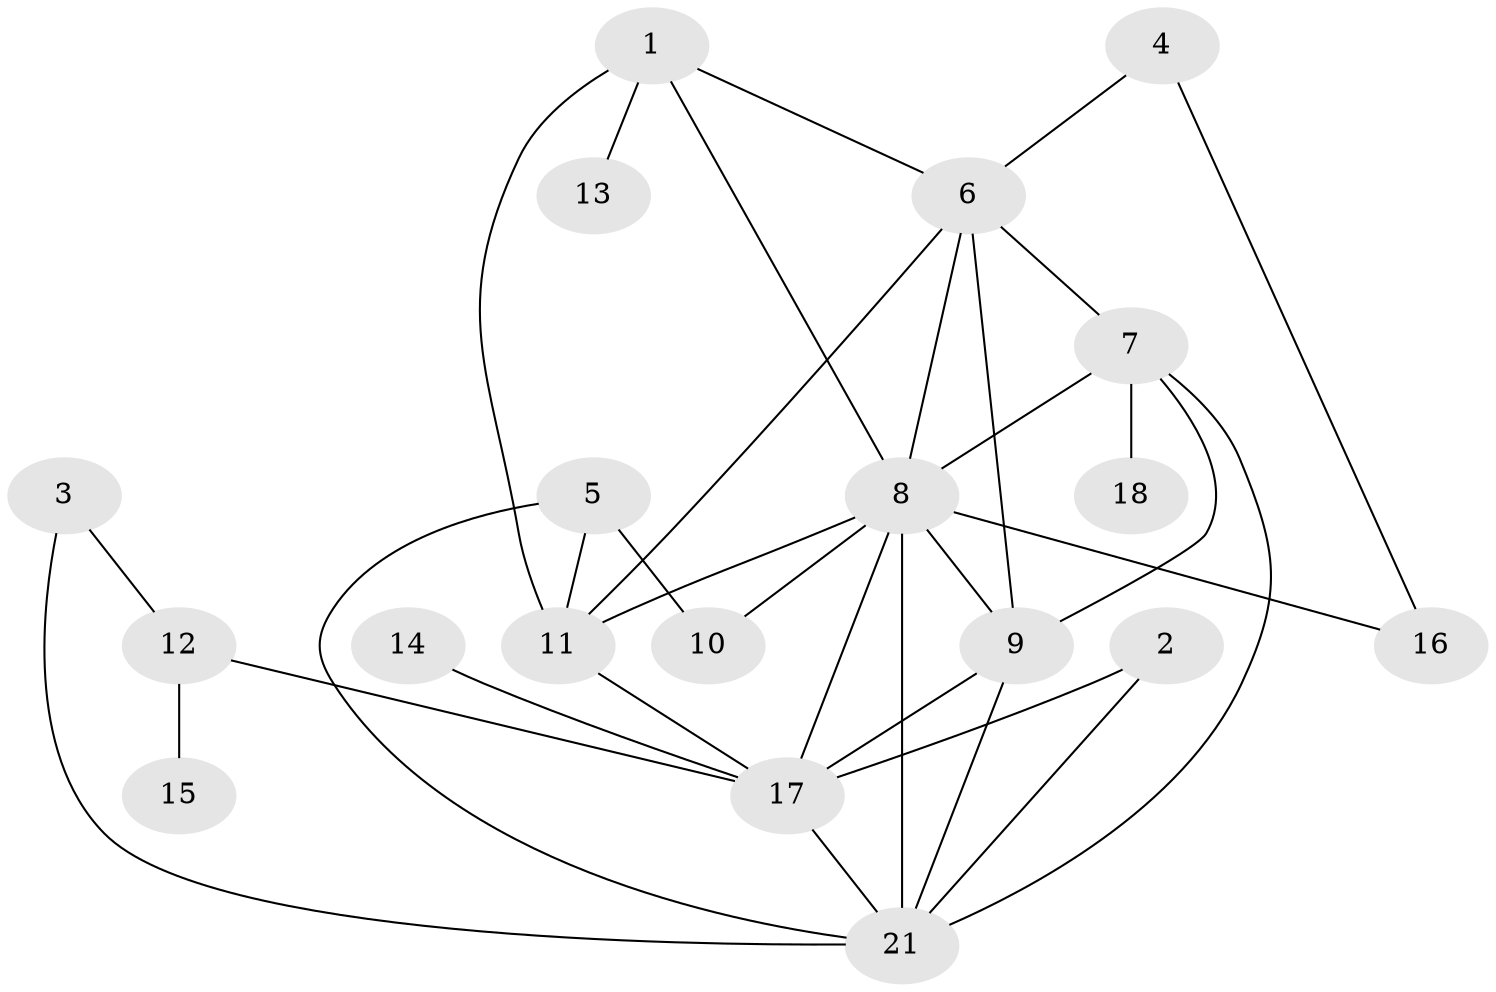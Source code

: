 // original degree distribution, {2: 0.2692307692307692, 3: 0.19230769230769232, 1: 0.21153846153846154, 5: 0.1346153846153846, 7: 0.038461538461538464, 10: 0.019230769230769232, 4: 0.057692307692307696, 0: 0.038461538461538464, 6: 0.038461538461538464}
// Generated by graph-tools (version 1.1) at 2025/48/03/04/25 22:48:13]
// undirected, 19 vertices, 34 edges
graph export_dot {
  node [color=gray90,style=filled];
  1;
  2;
  3;
  4;
  5;
  6;
  7;
  8;
  9;
  10;
  11;
  12;
  13;
  14;
  15;
  16;
  17;
  18;
  21;
  1 -- 6 [weight=1.0];
  1 -- 8 [weight=1.0];
  1 -- 11 [weight=1.0];
  1 -- 13 [weight=1.0];
  2 -- 17 [weight=1.0];
  2 -- 21 [weight=1.0];
  3 -- 12 [weight=1.0];
  3 -- 21 [weight=2.0];
  4 -- 6 [weight=1.0];
  4 -- 16 [weight=1.0];
  5 -- 10 [weight=1.0];
  5 -- 11 [weight=1.0];
  5 -- 21 [weight=1.0];
  6 -- 7 [weight=1.0];
  6 -- 8 [weight=1.0];
  6 -- 9 [weight=1.0];
  6 -- 11 [weight=1.0];
  7 -- 8 [weight=1.0];
  7 -- 9 [weight=1.0];
  7 -- 18 [weight=1.0];
  7 -- 21 [weight=1.0];
  8 -- 9 [weight=2.0];
  8 -- 10 [weight=1.0];
  8 -- 11 [weight=1.0];
  8 -- 16 [weight=2.0];
  8 -- 17 [weight=1.0];
  8 -- 21 [weight=5.0];
  9 -- 17 [weight=1.0];
  9 -- 21 [weight=4.0];
  11 -- 17 [weight=1.0];
  12 -- 15 [weight=1.0];
  12 -- 17 [weight=1.0];
  14 -- 17 [weight=1.0];
  17 -- 21 [weight=1.0];
}

